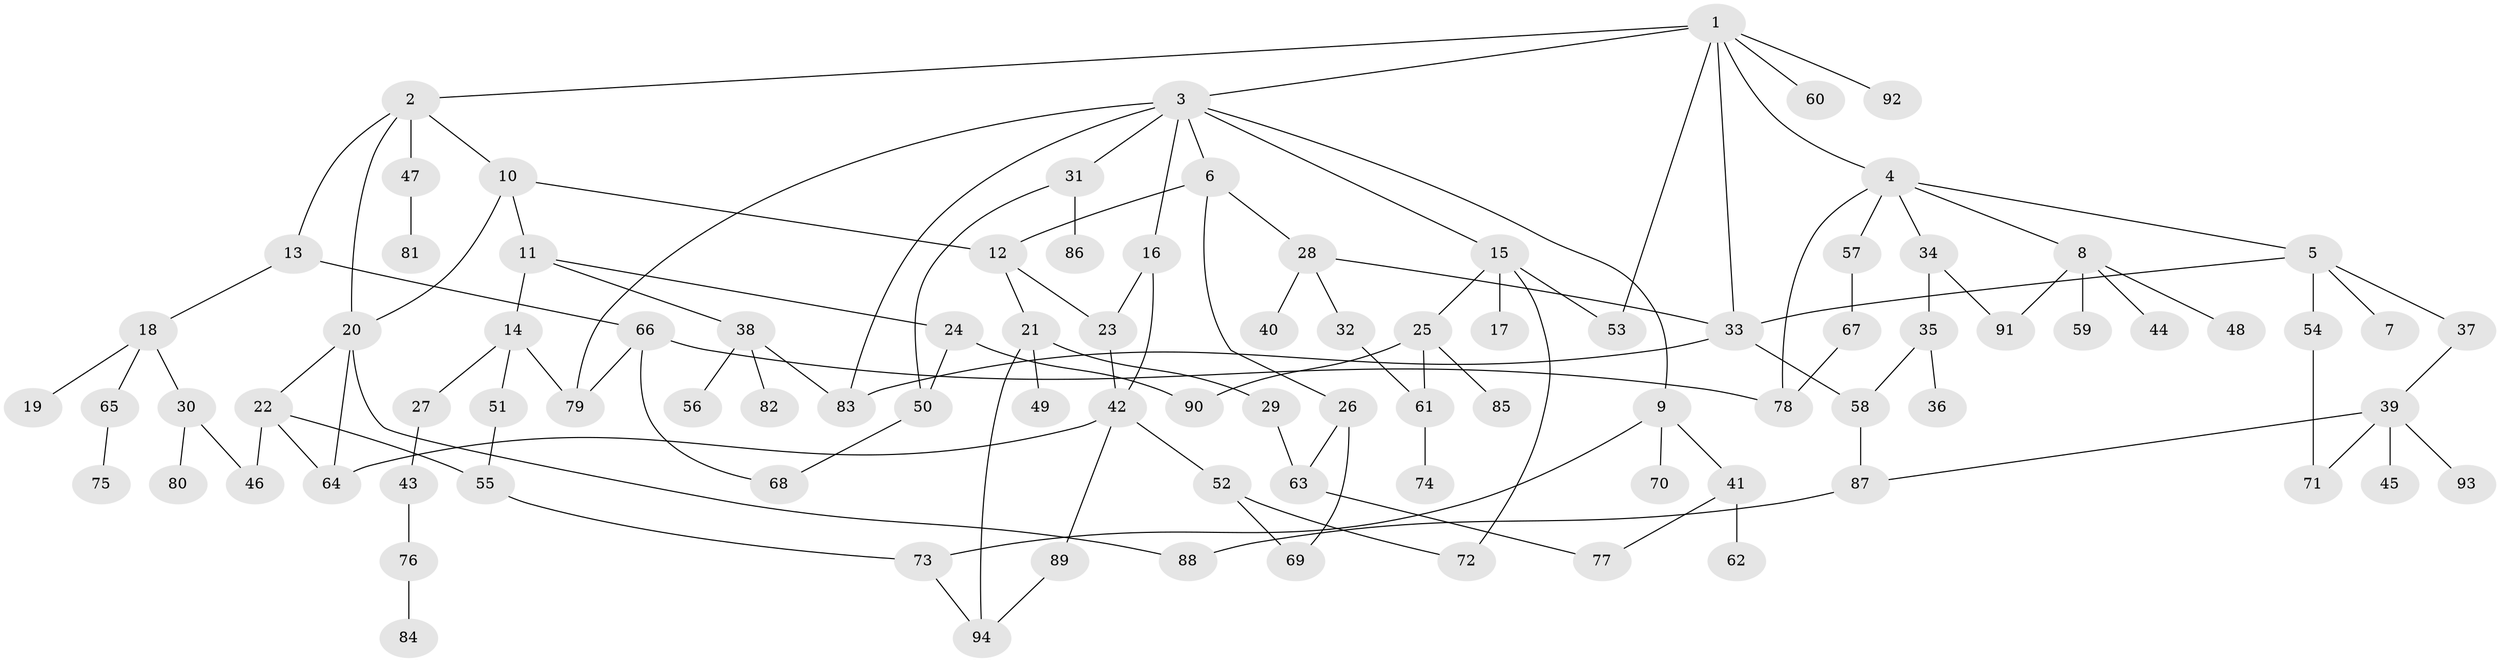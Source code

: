 // Generated by graph-tools (version 1.1) at 2025/49/03/09/25 03:49:25]
// undirected, 94 vertices, 126 edges
graph export_dot {
graph [start="1"]
  node [color=gray90,style=filled];
  1;
  2;
  3;
  4;
  5;
  6;
  7;
  8;
  9;
  10;
  11;
  12;
  13;
  14;
  15;
  16;
  17;
  18;
  19;
  20;
  21;
  22;
  23;
  24;
  25;
  26;
  27;
  28;
  29;
  30;
  31;
  32;
  33;
  34;
  35;
  36;
  37;
  38;
  39;
  40;
  41;
  42;
  43;
  44;
  45;
  46;
  47;
  48;
  49;
  50;
  51;
  52;
  53;
  54;
  55;
  56;
  57;
  58;
  59;
  60;
  61;
  62;
  63;
  64;
  65;
  66;
  67;
  68;
  69;
  70;
  71;
  72;
  73;
  74;
  75;
  76;
  77;
  78;
  79;
  80;
  81;
  82;
  83;
  84;
  85;
  86;
  87;
  88;
  89;
  90;
  91;
  92;
  93;
  94;
  1 -- 2;
  1 -- 3;
  1 -- 4;
  1 -- 53;
  1 -- 60;
  1 -- 92;
  1 -- 33;
  2 -- 10;
  2 -- 13;
  2 -- 20;
  2 -- 47;
  3 -- 6;
  3 -- 9;
  3 -- 15;
  3 -- 16;
  3 -- 31;
  3 -- 83;
  3 -- 79;
  4 -- 5;
  4 -- 8;
  4 -- 34;
  4 -- 57;
  4 -- 78;
  5 -- 7;
  5 -- 37;
  5 -- 54;
  5 -- 33;
  6 -- 12;
  6 -- 26;
  6 -- 28;
  8 -- 44;
  8 -- 48;
  8 -- 59;
  8 -- 91;
  9 -- 41;
  9 -- 70;
  9 -- 73;
  10 -- 11;
  10 -- 12;
  10 -- 20;
  11 -- 14;
  11 -- 24;
  11 -- 38;
  12 -- 21;
  12 -- 23;
  13 -- 18;
  13 -- 66;
  14 -- 27;
  14 -- 51;
  14 -- 79;
  15 -- 17;
  15 -- 25;
  15 -- 72;
  15 -- 53;
  16 -- 42;
  16 -- 23;
  18 -- 19;
  18 -- 30;
  18 -- 65;
  20 -- 22;
  20 -- 88;
  20 -- 64;
  21 -- 29;
  21 -- 49;
  21 -- 94;
  22 -- 55;
  22 -- 46;
  22 -- 64;
  23 -- 42;
  24 -- 50;
  24 -- 90;
  25 -- 85;
  25 -- 61;
  25 -- 90;
  26 -- 69;
  26 -- 63;
  27 -- 43;
  28 -- 32;
  28 -- 33;
  28 -- 40;
  29 -- 63;
  30 -- 46;
  30 -- 80;
  31 -- 86;
  31 -- 50;
  32 -- 61;
  33 -- 58;
  33 -- 83;
  34 -- 35;
  34 -- 91;
  35 -- 36;
  35 -- 58;
  37 -- 39;
  38 -- 56;
  38 -- 82;
  38 -- 83;
  39 -- 45;
  39 -- 87;
  39 -- 93;
  39 -- 71;
  41 -- 62;
  41 -- 77;
  42 -- 52;
  42 -- 64;
  42 -- 89;
  43 -- 76;
  47 -- 81;
  50 -- 68;
  51 -- 55;
  52 -- 72;
  52 -- 69;
  54 -- 71;
  55 -- 73;
  57 -- 67;
  58 -- 87;
  61 -- 74;
  63 -- 77;
  65 -- 75;
  66 -- 68;
  66 -- 78;
  66 -- 79;
  67 -- 78;
  73 -- 94;
  76 -- 84;
  87 -- 88;
  89 -- 94;
}
